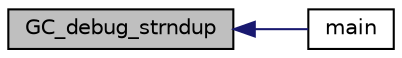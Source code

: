 digraph "GC_debug_strndup"
{
  edge [fontname="Helvetica",fontsize="10",labelfontname="Helvetica",labelfontsize="10"];
  node [fontname="Helvetica",fontsize="10",shape=record];
  rankdir="LR";
  Node897 [label="GC_debug_strndup",height=0.2,width=0.4,color="black", fillcolor="grey75", style="filled", fontcolor="black"];
  Node897 -> Node898 [dir="back",color="midnightblue",fontsize="10",style="solid",fontname="Helvetica"];
  Node898 [label="main",height=0.2,width=0.4,color="black", fillcolor="white", style="filled",URL="$d4/d12/3rd_party_2gc_2tests_2test_8c.html#a840291bc02cba5474a4cb46a9b9566fe"];
}
